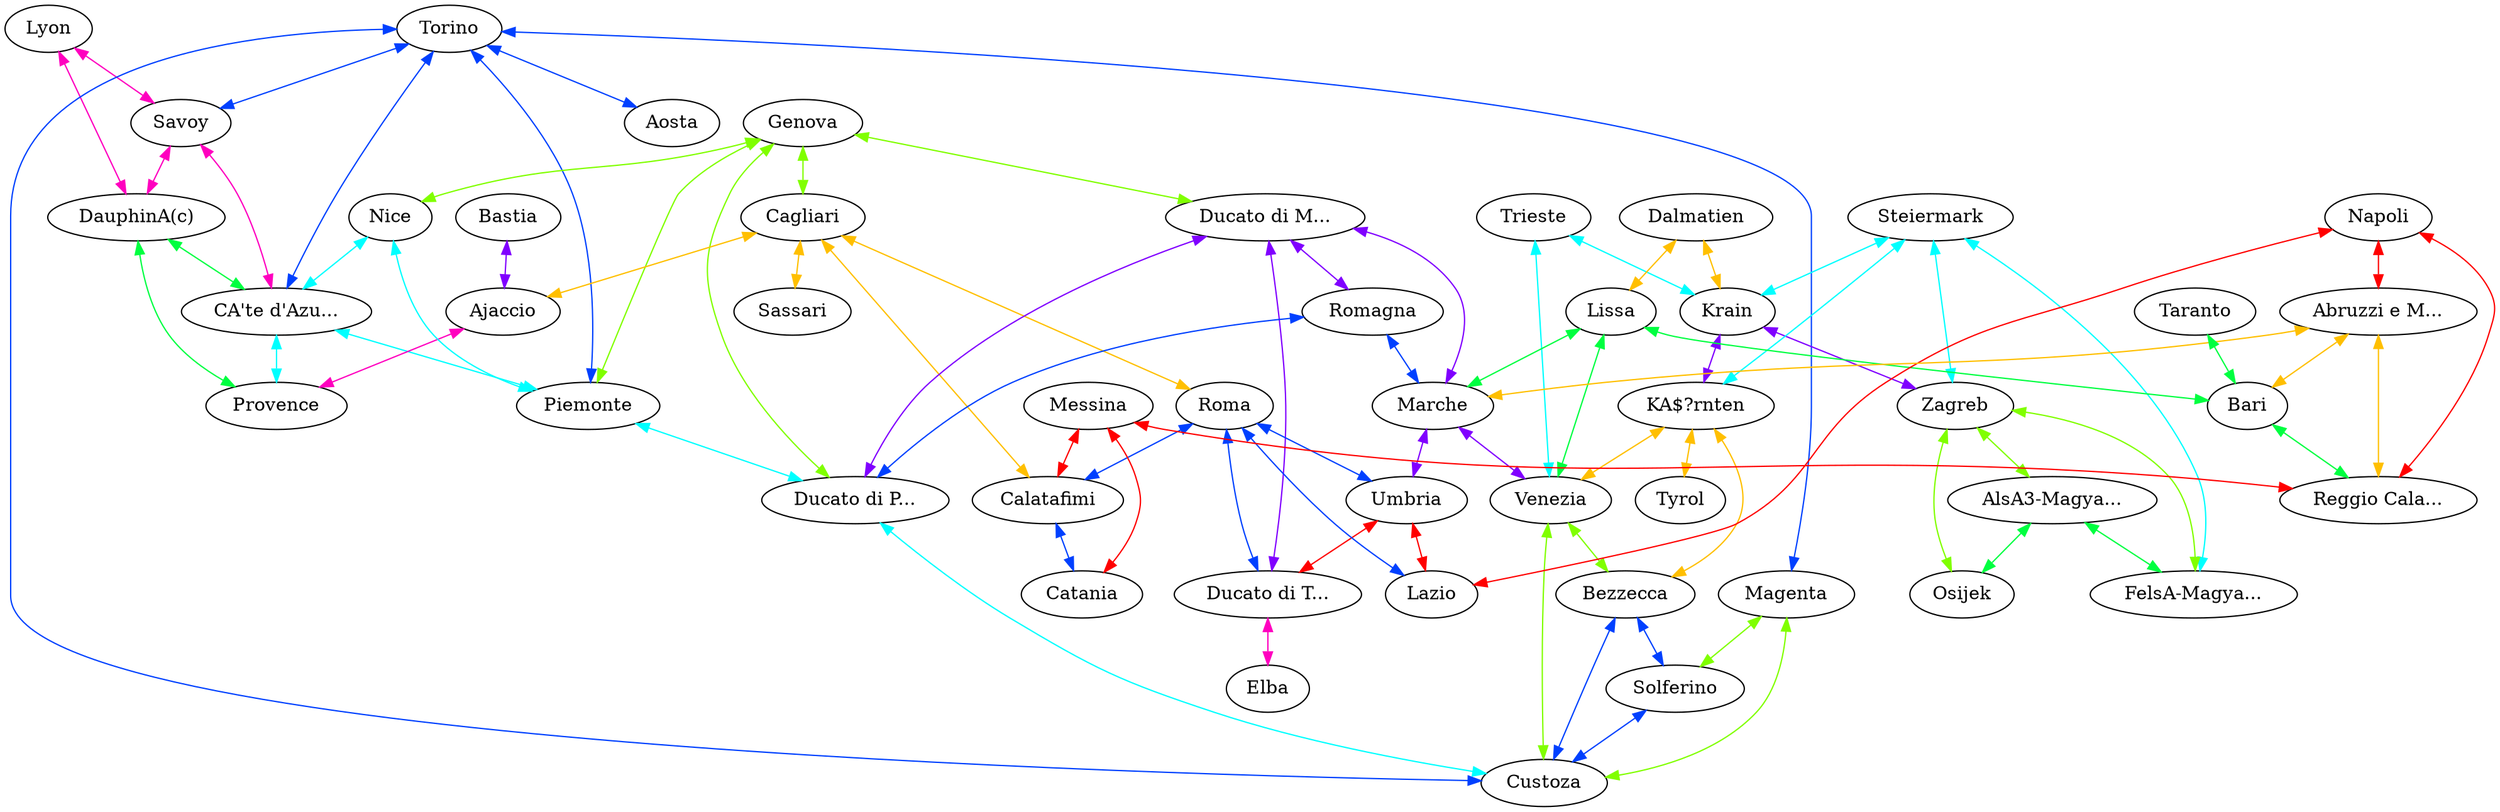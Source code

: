 graph x {
"Lyon" [pos="0.194444444444444,-1.41666666666667",label="Lyon"]
"DauphinA(c)" [pos="0.222222222222222,-2.38888888888889",label="DauphinA(c)"]
"CA'te d'Azur" [pos="0.875,-2.93055555555556",label="CA'te d'Azu..."]
"Provence" [pos="0.291666666666667,-3.48611111111111",label="Provence"]
"Ajaccio" [pos="2.43055555555556,-4.56944444444444",label="Ajaccio"]
"Bastia" [pos="2.48611111111111,-4.08333333333333",label="Bastia"]
"Nice" [pos="1.40277777777778,-3.22222222222222",label="Nice"]
"Savoy" [pos="0.708333333333333,-1.58333333333333",label="Savoy"]
"Aosta" [pos="1.625,-1.41666666666667",label="Aosta"]
"Torino" [pos="1.75,-2.125",label="Torino"]
"Piemonte" [pos="1.48611111111111,-2.75",label="Piemonte"]
"Genova" [pos="2.51388888888889,-2.59722222222222",label="Genova"]
"Sassari" [pos="2.20833333333333,-5.75",label="Sassari"]
"Cagliari" [pos="2.55555555555556,-6.13888888888889",label="Cagliari"]
"Magenta" [pos="2.375,-1.63888888888889",label="Magenta"]
"Custoza" [pos="3.34722222222222,-2.02777777777778",label="Custoza"]
"Solferino" [pos="3.05555555555556,-1.45833333333333",label="Solferino"]
"Venezia" [pos="4.01388888888889,-1.22222222222222",label="Venezia"]
"Bezzecca" [pos="3.52777777777778,-1.16666666666667",label="Bezzecca"]
"Tyrol" [pos="3.59722222222222,-0.458333333333333",label="Tyrol"]
"KA$?rnten" [pos="5.29166666666667,-0.847222222222222",label="KA$?rnten"]
"Trieste" [pos="5.05555555555556,-1.375",label="Trieste"]
"Krain" [pos="5.76388888888889,-1.77777777777778",label="Krain"]
"Steiermark" [pos="5.97222222222222,-0.652777777777778",label="Steiermark"]
"Dalmatien" [pos="6.44444444444444,-3",label="Dalmatien"]
"Lissa" [pos="6.81944444444444,-3.36111111111111",label="Lissa"]
"FelsA-MagyarorszA!g" [pos="7.40277777777778,-0.722222222222222",label="FelsA-Magya..."]
"AlsA3-MagyarorszA!g" [pos="7.98611111111111,-1.48611111111111",label="AlsA3-Magya..."]
"Osijek" [pos="7.68055555555556,-1.86111111111111",label="Osijek"]
"Zagreb" [pos="6.45833333333333,-1.625",label="Zagreb"]
"Ducato di Parma" [pos="3.51388888888889,-2.59722222222222",label="Ducato di P..."]
"Ducato di Modena" [pos="3.98611111111111,-3.19444444444444",label="Ducato di M..."]
"Ducato di Toscana" [pos="3.55555555555556,-3.44444444444444",label="Ducato di T..."]
"Elba" [pos="3.43055555555556,-4.23611111111111",label="Elba"]
"Romagna" [pos="4.125,-2.69444444444444",label="Romagna"]
"Marche" [pos="4.93055555555556,-3.48611111111111",label="Marche"]
"Umbria" [pos="4.55555555555556,-3.63888888888889",label="Umbria"]
"Roma" [pos="4.38888888888889,-4.26388888888889",label="Roma"]
"Lazio" [pos="4.79166666666667,-4.80555555555556",label="Lazio"]
"Napoli" [pos="6.125,-5.58333333333333",label="Napoli"]
"Abruzzi e Molise" [pos="6.06944444444444,-4.51388888888889",label="Abruzzi e M..."]
"Bari" [pos="6.66666666666667,-4.90277777777778",label="Bari"]
"Taranto" [pos="7.61111111111111,-5.45833333333333",label="Taranto"]
"Reggio Calabria" [pos="6.75,-6.06944444444444",label="Reggio Cala..."]
"Messina" [pos="6.01388888888889,-7.84722222222222",label="Messina"]
"Catania" [pos="5.54166666666667,-7.98611111111111",label="Catania"]
"Calatafimi" [pos="5.125,-7.84722222222222",label="Calatafimi"]
"Dalmatien" -- "Lissa" [dir="both",color="0.125,1,1"]
"Dalmatien" -- "Krain" [dir="both",color="0.125,1,1"]
"Genova" -- "Nice" [dir="both",color="0.25,1,1"]
"Genova" -- "Cagliari" [dir="both",color="0.25,1,1"]
"Genova" -- "Ducato di Parma" [dir="both",color="0.25,1,1"]
"Genova" -- "Piemonte" [dir="both",color="0.25,1,1"]
"Genova" -- "Ducato di Modena" [dir="both",color="0.25,1,1"]
"Lissa" -- "Venezia" [dir="both",color="0.375,1,1"]
"Lissa" -- "Bari" [dir="both",color="0.375,1,1"]
"Lissa" -- "Marche" [dir="both",color="0.375,1,1"]
"Steiermark" -- "FelsA-MagyarorszA!g" [dir="both",color="0.5,1,1"]
"Steiermark" -- "KA$?rnten" [dir="both",color="0.5,1,1"]
"Steiermark" -- "Zagreb" [dir="both",color="0.5,1,1"]
"Steiermark" -- "Krain" [dir="both",color="0.5,1,1"]
"Torino" -- "Aosta" [dir="both",color="0.625,1,1"]
"Torino" -- "Savoy" [dir="both",color="0.625,1,1"]
"Torino" -- "Piemonte" [dir="both",color="0.625,1,1"]
"Torino" -- "CA'te d'Azur" [dir="both",color="0.625,1,1"]
"Torino" -- "Magenta" [dir="both",color="0.625,1,1"]
"Torino" -- "Custoza" [dir="both",color="0.625,1,1"]
"Ducato di Modena" -- "Ducato di Parma" [dir="both",color="0.75,1,1"]
"Ducato di Modena" -- "Marche" [dir="both",color="0.75,1,1"]
"Ducato di Modena" -- "Romagna" [dir="both",color="0.75,1,1"]
"Ducato di Modena" -- "Ducato di Toscana" [dir="both",color="0.75,1,1"]
"Lyon" -- "Savoy" [dir="both",color="0.875,1,1"]
"Lyon" -- "DauphinA(c)" [dir="both",color="0.875,1,1"]
"Napoli" -- "Abruzzi e Molise" [dir="both",color="1,1,1"]
"Napoli" -- "Reggio Calabria" [dir="both",color="1,1,1"]
"Napoli" -- "Lazio" [dir="both",color="1,1,1"]
"Cagliari" -- "Ajaccio" [dir="both",color="0.125,1,1"]
"Cagliari" -- "Roma" [dir="both",color="0.125,1,1"]
"Cagliari" -- "Sassari" [dir="both",color="0.125,1,1"]
"Cagliari" -- "Calatafimi" [dir="both",color="0.125,1,1"]
"Magenta" -- "Solferino" [dir="both",color="0.25,1,1"]
"Magenta" -- "Custoza" [dir="both",color="0.25,1,1"]
"Taranto" -- "Bari" [dir="both",color="0.375,1,1"]
"Trieste" -- "Venezia" [dir="both",color="0.5,1,1"]
"Trieste" -- "Krain" [dir="both",color="0.5,1,1"]
"Romagna" -- "Ducato di Parma" [dir="both",color="0.625,1,1"]
"Romagna" -- "Marche" [dir="both",color="0.625,1,1"]
"Krain" -- "KA$?rnten" [dir="both",color="0.75,1,1"]
"Krain" -- "Zagreb" [dir="both",color="0.75,1,1"]
"Savoy" -- "DauphinA(c)" [dir="both",color="0.875,1,1"]
"Savoy" -- "CA'te d'Azur" [dir="both",color="0.875,1,1"]
"Messina" -- "Catania" [dir="both",color="1,1,1"]
"Messina" -- "Reggio Calabria" [dir="both",color="1,1,1"]
"Messina" -- "Calatafimi" [dir="both",color="1,1,1"]
"KA$?rnten" -- "Venezia" [dir="both",color="0.125,1,1"]
"KA$?rnten" -- "Tyrol" [dir="both",color="0.125,1,1"]
"KA$?rnten" -- "Bezzecca" [dir="both",color="0.125,1,1"]
"Zagreb" -- "FelsA-MagyarorszA!g" [dir="both",color="0.25,1,1"]
"Zagreb" -- "AlsA3-MagyarorszA!g" [dir="both",color="0.25,1,1"]
"Zagreb" -- "Osijek" [dir="both",color="0.25,1,1"]
"AlsA3-MagyarorszA!g" -- "FelsA-MagyarorszA!g" [dir="both",color="0.375,1,1"]
"AlsA3-MagyarorszA!g" -- "Osijek" [dir="both",color="0.375,1,1"]
"Nice" -- "Piemonte" [dir="both",color="0.5,1,1"]
"Nice" -- "CA'te d'Azur" [dir="both",color="0.5,1,1"]
"Roma" -- "Umbria" [dir="both",color="0.625,1,1"]
"Roma" -- "Calatafimi" [dir="both",color="0.625,1,1"]
"Roma" -- "Lazio" [dir="both",color="0.625,1,1"]
"Roma" -- "Ducato di Toscana" [dir="both",color="0.625,1,1"]
"Bastia" -- "Ajaccio" [dir="both",color="0.75,1,1"]
"Abruzzi e Molise" -- "Reggio Calabria" [dir="both",color="0.125,1,1"]
"Abruzzi e Molise" -- "Bari" [dir="both",color="0.125,1,1"]
"Abruzzi e Molise" -- "Marche" [dir="both",color="0.125,1,1"]
"DauphinA(c)" -- "Provence" [dir="both",color="0.375,1,1"]
"DauphinA(c)" -- "CA'te d'Azur" [dir="both",color="0.375,1,1"]
"CA'te d'Azur" -- "Provence" [dir="both",color="0.5,1,1"]
"CA'te d'Azur" -- "Piemonte" [dir="both",color="0.5,1,1"]
"Calatafimi" -- "Catania" [dir="both",color="0.625,1,1"]
"Marche" -- "Venezia" [dir="both",color="0.75,1,1"]
"Marche" -- "Umbria" [dir="both",color="0.75,1,1"]
"Ajaccio" -- "Provence" [dir="both",color="0.875,1,1"]
"Umbria" -- "Lazio" [dir="both",color="1,1,1"]
"Umbria" -- "Ducato di Toscana" [dir="both",color="1,1,1"]
"Venezia" -- "Bezzecca" [dir="both",color="0.25,1,1"]
"Venezia" -- "Custoza" [dir="both",color="0.25,1,1"]
"Bari" -- "Reggio Calabria" [dir="both",color="0.375,1,1"]
"Piemonte" -- "Ducato di Parma" [dir="both",color="0.5,1,1"]
"Bezzecca" -- "Solferino" [dir="both",color="0.625,1,1"]
"Bezzecca" -- "Custoza" [dir="both",color="0.625,1,1"]
"Ducato di Toscana" -- "Elba" [dir="both",color="0.875,1,1"]
"Ducato di Parma" -- "Custoza" [dir="both",color="0.5,1,1"]
"Solferino" -- "Custoza" [dir="both",color="0.625,1,1"]
}
